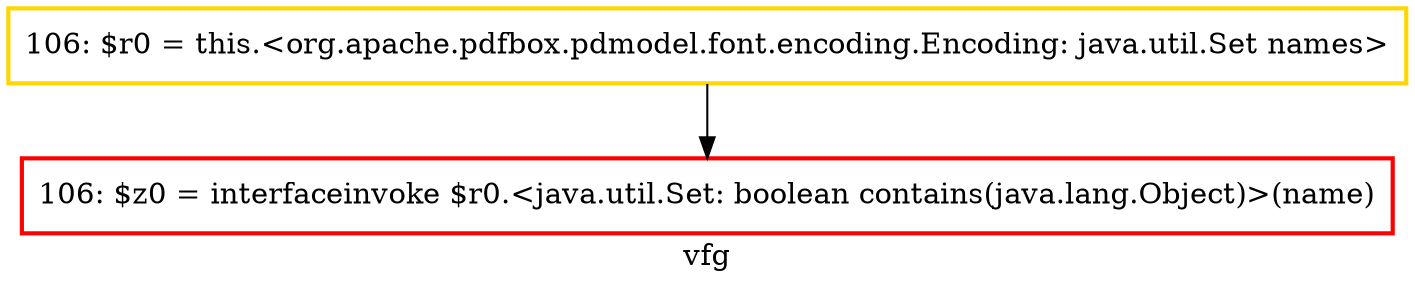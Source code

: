 digraph "vfg" {
    label="vfg";
node [shape=box];
"106: $z0 = interfaceinvoke $r0.<java.util.Set: boolean contains(java.lang.Object)>(name)" [style=bold] [color=red]
"106: $r0 = this.<org.apache.pdfbox.pdmodel.font.encoding.Encoding: java.util.Set names>" [style=bold] [color=gold]
"106: $r0 = this.<org.apache.pdfbox.pdmodel.font.encoding.Encoding: java.util.Set names>"->"106: $z0 = interfaceinvoke $r0.<java.util.Set: boolean contains(java.lang.Object)>(name)";

}